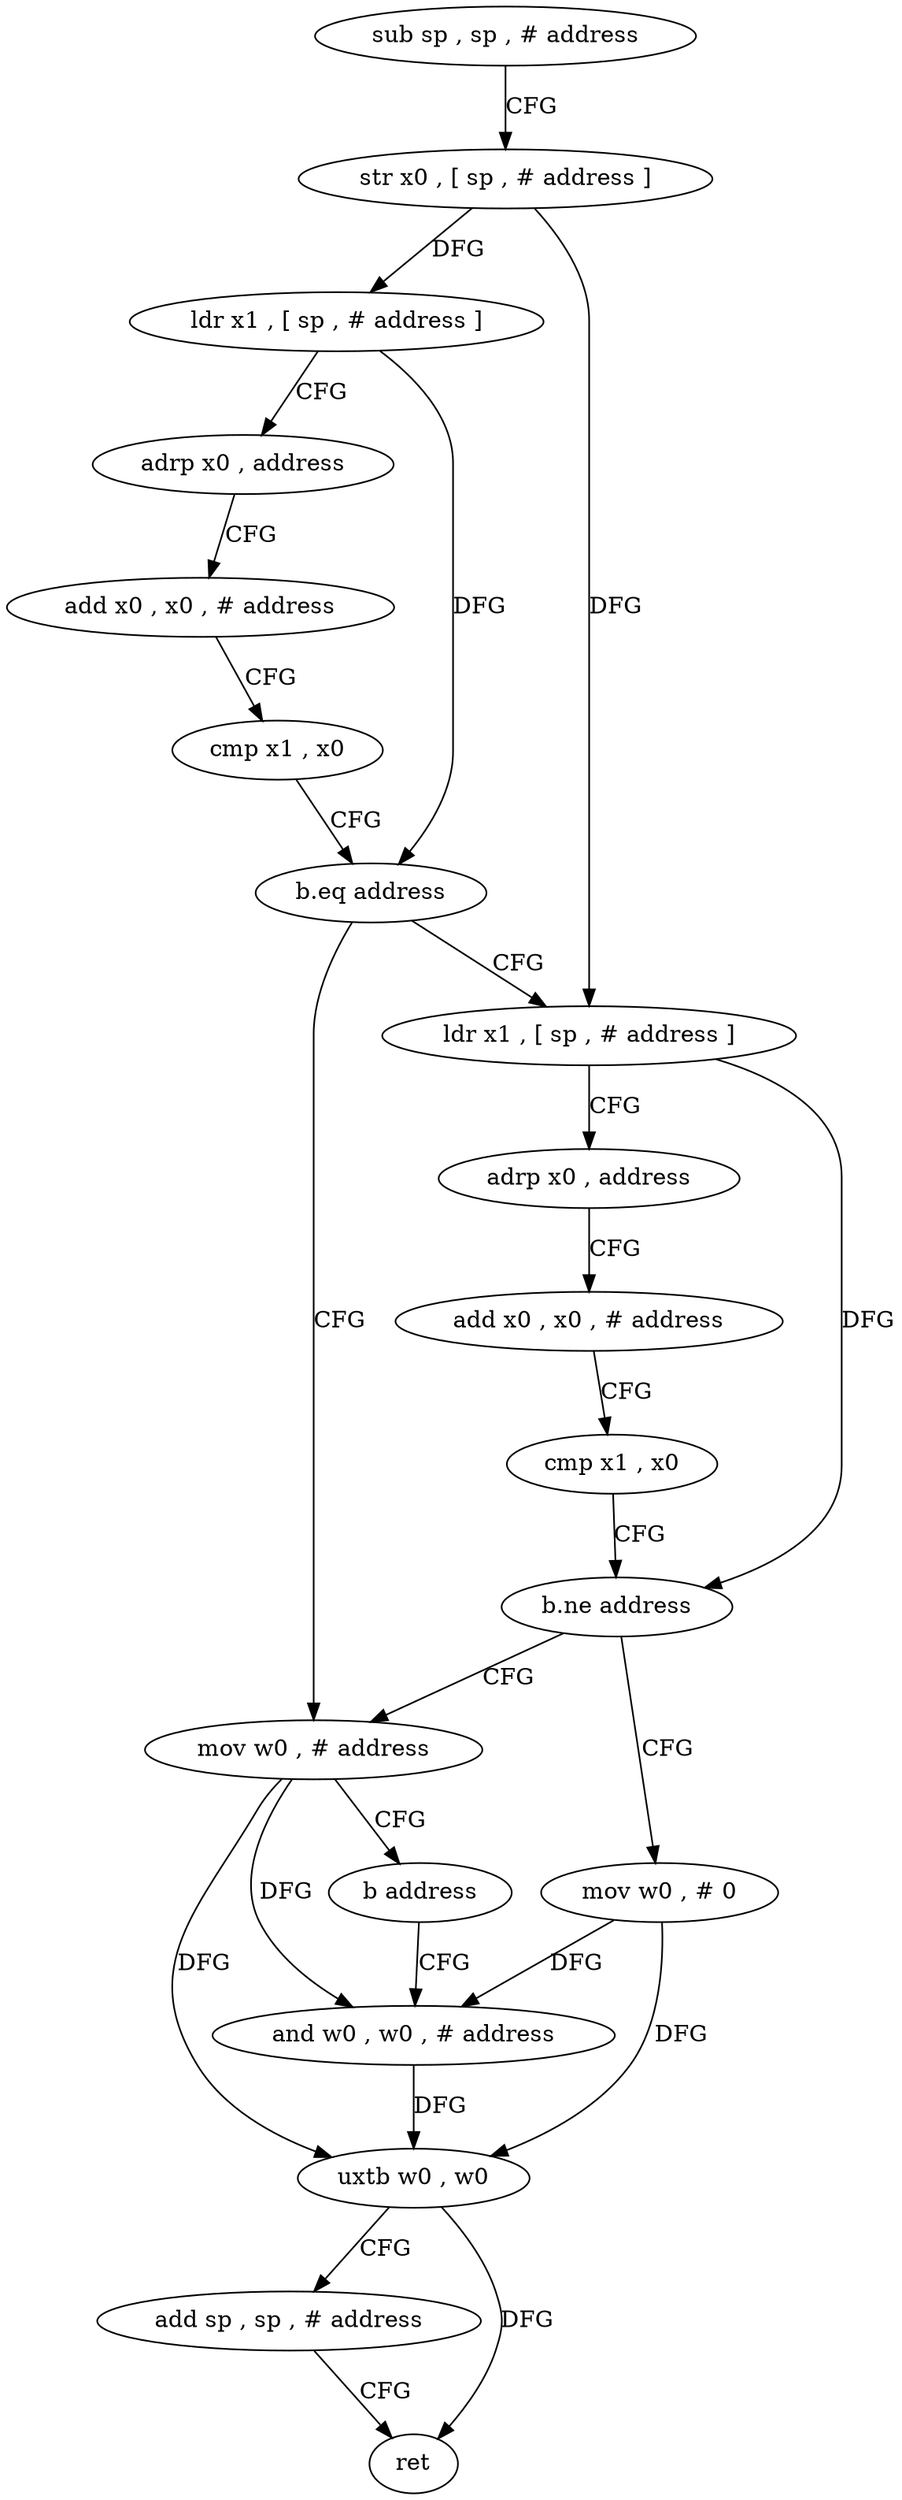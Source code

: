 digraph "func" {
"4248372" [label = "sub sp , sp , # address" ]
"4248376" [label = "str x0 , [ sp , # address ]" ]
"4248380" [label = "ldr x1 , [ sp , # address ]" ]
"4248384" [label = "adrp x0 , address" ]
"4248388" [label = "add x0 , x0 , # address" ]
"4248392" [label = "cmp x1 , x0" ]
"4248396" [label = "b.eq address" ]
"4248420" [label = "mov w0 , # address" ]
"4248400" [label = "ldr x1 , [ sp , # address ]" ]
"4248424" [label = "b address" ]
"4248432" [label = "and w0 , w0 , # address" ]
"4248404" [label = "adrp x0 , address" ]
"4248408" [label = "add x0 , x0 , # address" ]
"4248412" [label = "cmp x1 , x0" ]
"4248416" [label = "b.ne address" ]
"4248428" [label = "mov w0 , # 0" ]
"4248436" [label = "uxtb w0 , w0" ]
"4248440" [label = "add sp , sp , # address" ]
"4248444" [label = "ret" ]
"4248372" -> "4248376" [ label = "CFG" ]
"4248376" -> "4248380" [ label = "DFG" ]
"4248376" -> "4248400" [ label = "DFG" ]
"4248380" -> "4248384" [ label = "CFG" ]
"4248380" -> "4248396" [ label = "DFG" ]
"4248384" -> "4248388" [ label = "CFG" ]
"4248388" -> "4248392" [ label = "CFG" ]
"4248392" -> "4248396" [ label = "CFG" ]
"4248396" -> "4248420" [ label = "CFG" ]
"4248396" -> "4248400" [ label = "CFG" ]
"4248420" -> "4248424" [ label = "CFG" ]
"4248420" -> "4248432" [ label = "DFG" ]
"4248420" -> "4248436" [ label = "DFG" ]
"4248400" -> "4248404" [ label = "CFG" ]
"4248400" -> "4248416" [ label = "DFG" ]
"4248424" -> "4248432" [ label = "CFG" ]
"4248432" -> "4248436" [ label = "DFG" ]
"4248404" -> "4248408" [ label = "CFG" ]
"4248408" -> "4248412" [ label = "CFG" ]
"4248412" -> "4248416" [ label = "CFG" ]
"4248416" -> "4248428" [ label = "CFG" ]
"4248416" -> "4248420" [ label = "CFG" ]
"4248428" -> "4248432" [ label = "DFG" ]
"4248428" -> "4248436" [ label = "DFG" ]
"4248436" -> "4248440" [ label = "CFG" ]
"4248436" -> "4248444" [ label = "DFG" ]
"4248440" -> "4248444" [ label = "CFG" ]
}
